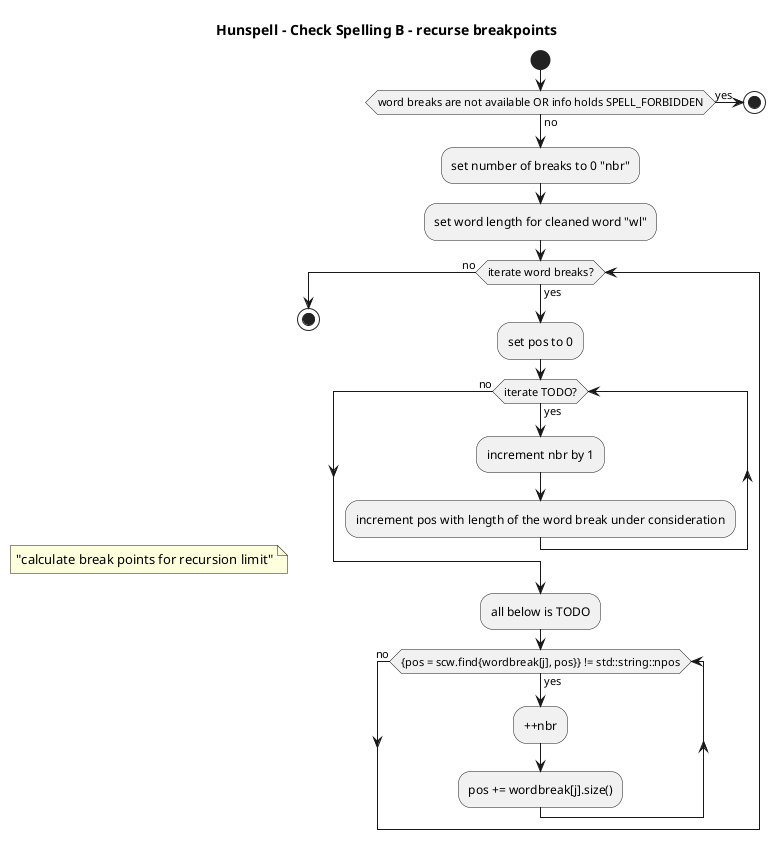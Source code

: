 @startuml
skinparam backgroundcolor White|White

title Hunspell - Check Spelling B - recurse breakpoints

start

if (word breaks are not available OR info holds SPELL_FORBIDDEN) then (yes)
	stop
else (no)
endif

:set number of breaks to 0 "nbr";
:set word length for cleaned word "wl";

while (iterate word breaks?) is (yes)
	note left
"calculate break points for recursion limit"
	end note
	:set pos to 0;
	while (iterate TODO?) is (yes)
		:increment nbr by 1;
		:increment pos with length of the word break under consideration;
	endwhile (no)

	:all below is TODO;
	while ({pos = scw.find{wordbreak[j], pos}} != std::string::npos) is (yes)
		:++nbr;
		:pos += wordbreak[j].size();
	endwhile (no)
endwhile (no)

stop

@enduml

    for (size_t j = 0; j < wordbreak.size(); ++j) {
    }
    if (nbr >= 10)
      return false;

    // check boundary patterns (^begin and end$)
    for (size_t j = 0; j < wordbreak.size(); ++j) {
      size_t plen = wordbreak[j].size();
      if (plen == 1 || plen > wl)
        continue;

      if (wordbreak[j][0] == '^' &&
          scw.compare(0, plen - 1, wordbreak[j], 1, plen -1) == 0 && spell(scw.substr(plen - 1)))
        return true;

      if (wordbreak[j][plen - 1] == '$' &&
          scw.compare(wl - plen + 1, plen - 1, wordbreak[j], 0, plen - 1) == 0) {
        std::string suffix(scw.substr(wl - plen + 1));
        scw.resize(wl - plen + 1);
        if (spell(scw))
          return true;
        scw.append(suffix);
      }
    }

    // other patterns
    for (size_t j = 0; j < wordbreak.size(); ++j) {
      size_t plen = wordbreak[j].size();
      size_t found = scw.find(wordbreak[j]);
      if ((found > 0) && (found < wl - plen)) {
        if (!spell(scw.substr(found + plen)))
          continue;
        std::string suffix(scw.substr(found));
        scw.resize(found);
        // examine 2 sides of the break point
        if (spell(scw))
          return true;
        scw.append(suffix);

        // LANG_hu: spec. dash rule
        if (langnum == LANG_hu && wordbreak[j] == "-") {
          suffix = scw.substr(found + 1);
          scw.resize(found + 1);
          if (spell(scw))
            return true;  // check the first part with dash
          scw.append(suffix);
        }
        // end of LANG specific region
      }
    }


